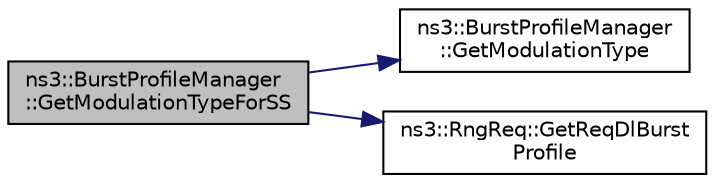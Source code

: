 digraph "ns3::BurstProfileManager::GetModulationTypeForSS"
{
  edge [fontname="Helvetica",fontsize="10",labelfontname="Helvetica",labelfontsize="10"];
  node [fontname="Helvetica",fontsize="10",shape=record];
  rankdir="LR";
  Node1 [label="ns3::BurstProfileManager\l::GetModulationTypeForSS",height=0.2,width=0.4,color="black", fillcolor="grey75", style="filled", fontcolor="black"];
  Node1 -> Node2 [color="midnightblue",fontsize="10",style="solid"];
  Node2 [label="ns3::BurstProfileManager\l::GetModulationType",height=0.2,width=0.4,color="black", fillcolor="white", style="filled",URL="$dc/d94/classns3_1_1BurstProfileManager.html#a73c518ce35091cb41b389a299620cc3a",tooltip="returns the modulation type of a given iuc "];
  Node1 -> Node3 [color="midnightblue",fontsize="10",style="solid"];
  Node3 [label="ns3::RngReq::GetReqDlBurst\lProfile",height=0.2,width=0.4,color="black", fillcolor="white", style="filled",URL="$d9/d81/classns3_1_1RngReq.html#a042b3a85b7589e6badeee55766e94bde"];
}
